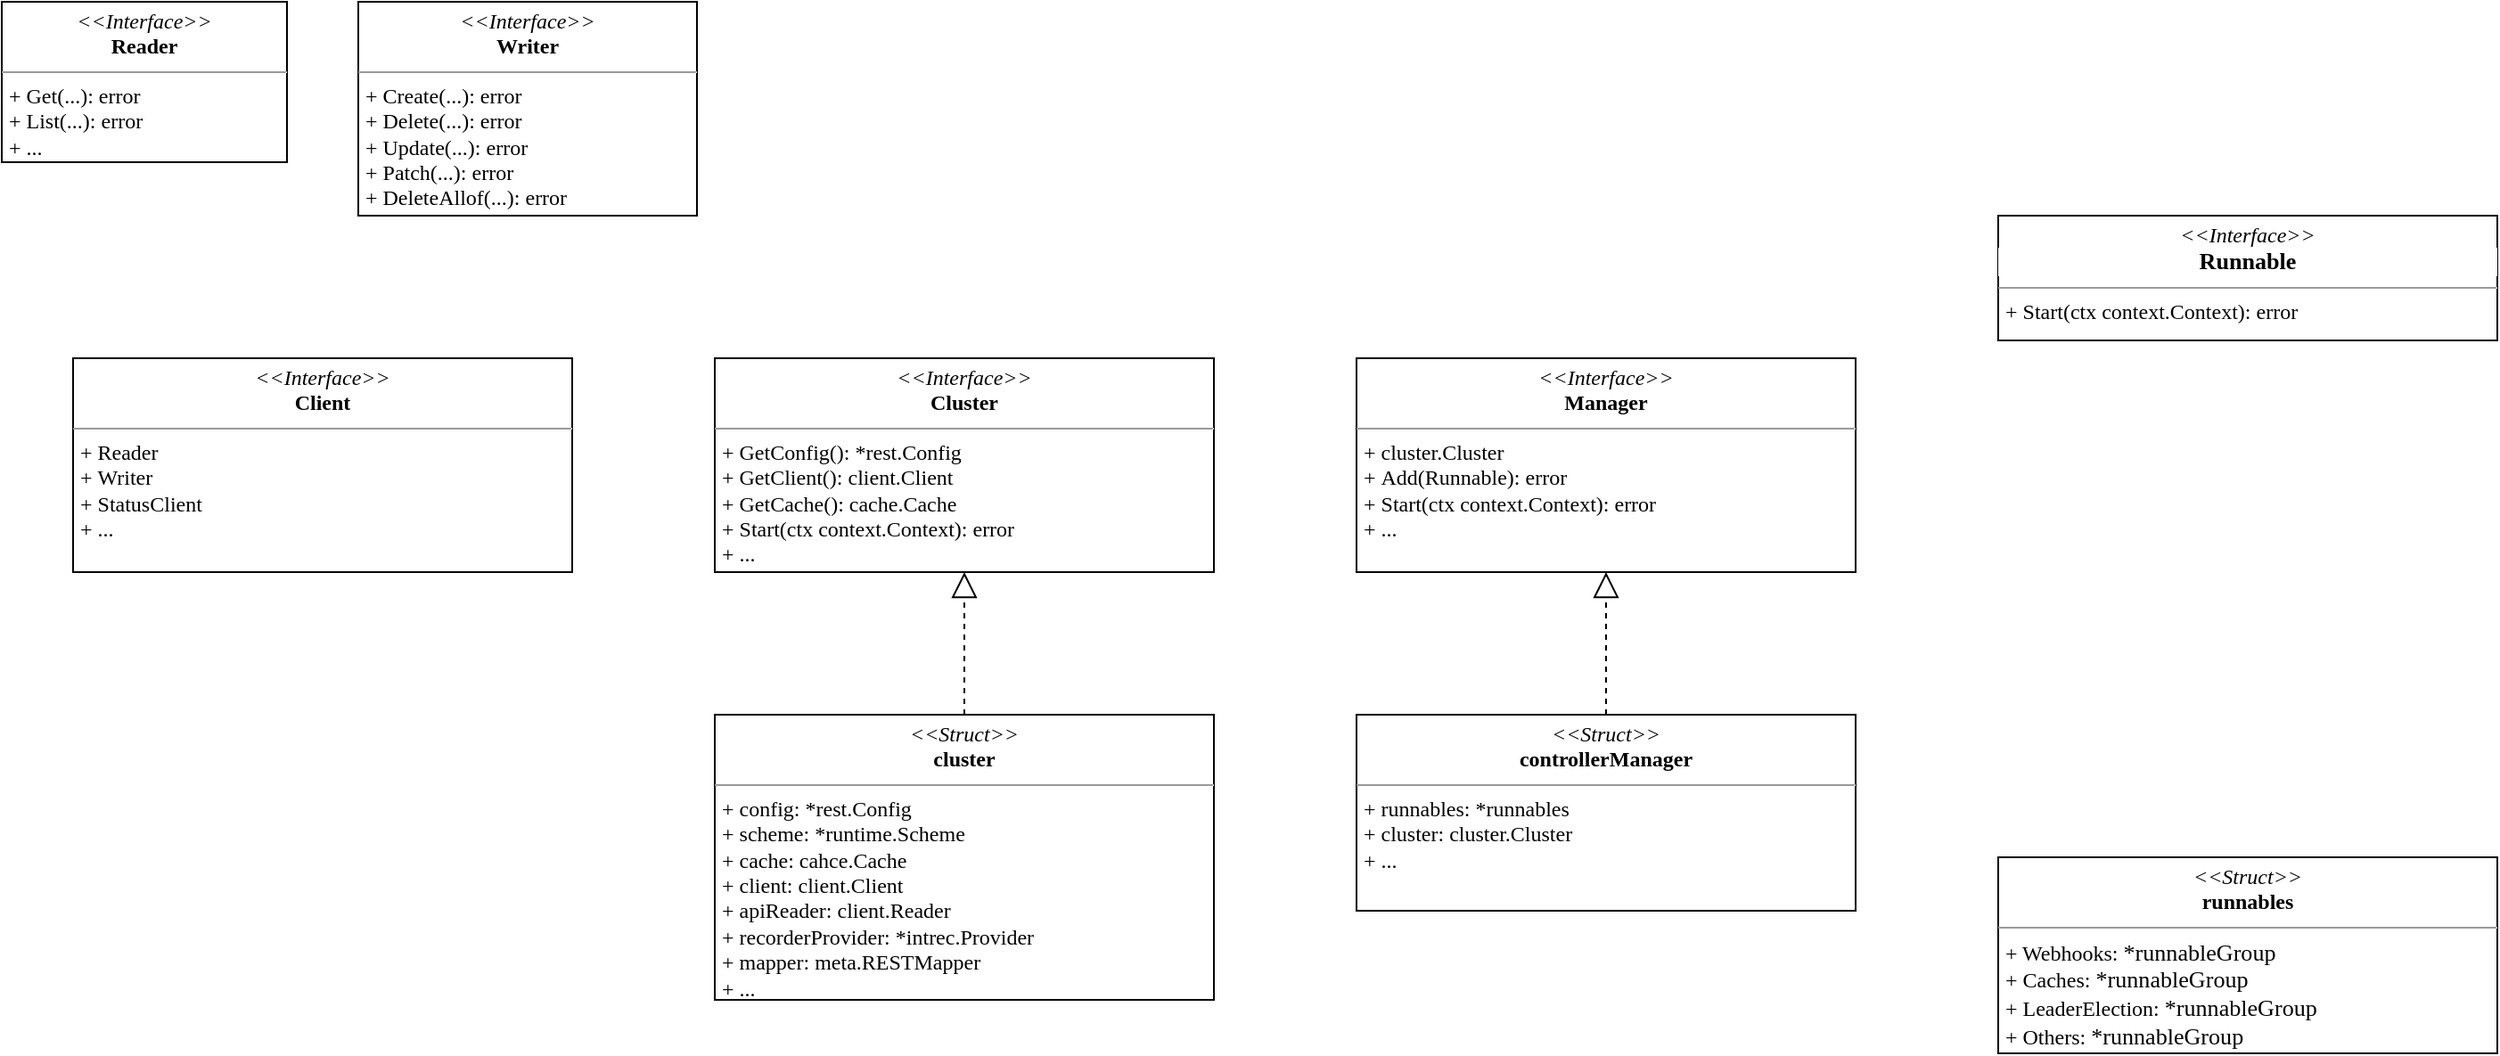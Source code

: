 <mxfile version="17.2.4" type="github">
  <diagram id="H_ioEES7vWCsqqMW2Ptc" name="Page-1">
    <mxGraphModel dx="2249" dy="1963" grid="1" gridSize="10" guides="1" tooltips="1" connect="1" arrows="1" fold="1" page="1" pageScale="1" pageWidth="827" pageHeight="1169" math="0" shadow="0">
      <root>
        <mxCell id="0" />
        <mxCell id="1" parent="0" />
        <mxCell id="Hi7X-ocCdE_USJ45hYvA-24" value="&lt;p style=&quot;margin: 0px ; margin-top: 4px ; text-align: center&quot;&gt;&lt;i&gt;&amp;lt;&amp;lt;Interface&amp;gt;&amp;gt;&lt;/i&gt;&lt;br&gt;&lt;b&gt;Manager&lt;/b&gt;&lt;/p&gt;&lt;hr size=&quot;1&quot;&gt;&lt;p style=&quot;margin: 0px ; margin-left: 4px&quot;&gt;&lt;span style=&quot;&quot;&gt;+&amp;nbsp;cluster.Cluster&lt;/span&gt;&lt;span style=&quot;&quot;&gt;&lt;br&gt;&lt;/span&gt;&lt;/p&gt;&lt;p style=&quot;margin: 0px ; margin-left: 4px&quot;&gt;&lt;span style=&quot;&quot;&gt;+&amp;nbsp;Add(Runnable): error&lt;/span&gt;&lt;br&gt;&lt;span style=&quot;&quot;&gt;+&amp;nbsp;Start(ctx context.Context): error&lt;/span&gt;&lt;br&gt;&lt;/p&gt;&lt;p style=&quot;margin: 0px ; margin-left: 4px&quot;&gt;&lt;span style=&quot;&quot;&gt;+ ...&lt;/span&gt;&lt;/p&gt;" style="verticalAlign=top;align=left;overflow=fill;fontSize=12;fontFamily=Lucida Console;html=1;" vertex="1" parent="1">
          <mxGeometry x="160" y="-40" width="280" height="120" as="geometry" />
        </mxCell>
        <mxCell id="Hi7X-ocCdE_USJ45hYvA-25" value="&lt;p style=&quot;margin: 0px ; margin-top: 4px ; text-align: center&quot;&gt;&lt;i&gt;&amp;lt;&amp;lt;Interface&amp;gt;&amp;gt;&lt;/i&gt;&lt;br&gt;&lt;b&gt;Cluster&lt;/b&gt;&lt;/p&gt;&lt;hr size=&quot;1&quot;&gt;&lt;p style=&quot;margin: 0px ; margin-left: 4px&quot;&gt;&lt;span style=&quot;&quot;&gt;+&amp;nbsp;GetConfig():&amp;nbsp;*rest.Config&lt;/span&gt;&lt;span style=&quot;&quot;&gt;&lt;br&gt;&lt;/span&gt;&lt;/p&gt;&lt;p style=&quot;margin: 0px ; margin-left: 4px&quot;&gt;&lt;span style=&quot;&quot;&gt;+&amp;nbsp;GetClient():&amp;nbsp;client.Client&lt;/span&gt;&lt;/p&gt;&lt;p style=&quot;margin: 0px ; margin-left: 4px&quot;&gt;&lt;span style=&quot;&quot;&gt;+&amp;nbsp;GetCache(): cache.Cache&lt;/span&gt;&lt;br&gt;&lt;span style=&quot;&quot;&gt;+&amp;nbsp;Start(ctx context.Context): error&lt;/span&gt;&lt;br&gt;&lt;/p&gt;&lt;p style=&quot;margin: 0px ; margin-left: 4px&quot;&gt;&lt;span style=&quot;&quot;&gt;+ ...&lt;/span&gt;&lt;/p&gt;" style="verticalAlign=top;align=left;overflow=fill;fontSize=12;fontFamily=Lucida Console;html=1;" vertex="1" parent="1">
          <mxGeometry x="-200" y="-40" width="280" height="120" as="geometry" />
        </mxCell>
        <mxCell id="Hi7X-ocCdE_USJ45hYvA-26" value="&lt;p style=&quot;margin: 0px ; margin-top: 4px ; text-align: center&quot;&gt;&lt;i&gt;&amp;lt;&amp;lt;Interface&amp;gt;&amp;gt;&lt;/i&gt;&lt;br&gt;&lt;/p&gt;&lt;div style=&quot;text-align: center ; background-color: rgb(255 , 255 , 255) ; font-size: 9.8pt&quot;&gt;&lt;b&gt;Runnable&lt;/b&gt;&lt;/div&gt;&lt;hr size=&quot;1&quot;&gt;&lt;p style=&quot;margin: 0px ; margin-left: 4px&quot;&gt;&lt;span&gt;+&amp;nbsp;&lt;/span&gt;&lt;span&gt;Start(ctx context.Context): error&lt;/span&gt;&lt;/p&gt;" style="verticalAlign=top;align=left;overflow=fill;fontSize=12;fontFamily=Lucida Console;html=1;" vertex="1" parent="1">
          <mxGeometry x="520" y="-120" width="280" height="70" as="geometry" />
        </mxCell>
        <mxCell id="Hi7X-ocCdE_USJ45hYvA-34" value="&lt;p style=&quot;margin: 0px ; margin-top: 4px ; text-align: center&quot;&gt;&lt;i&gt;&amp;lt;&amp;lt;Struct&amp;gt;&amp;gt;&lt;/i&gt;&lt;br&gt;&lt;b&gt;controllerManager&lt;/b&gt;&lt;/p&gt;&lt;hr size=&quot;1&quot;&gt;&lt;p style=&quot;margin: 0px ; margin-left: 4px&quot;&gt;&lt;span&gt;+ runnables: *runnables&lt;/span&gt;&lt;/p&gt;&lt;p style=&quot;margin: 0px ; margin-left: 4px&quot;&gt;&lt;span&gt;+ cluster: cluster.Cluster&lt;/span&gt;&lt;/p&gt;&lt;p style=&quot;margin: 0px ; margin-left: 4px&quot;&gt;&lt;span&gt;+ ...&lt;/span&gt;&lt;/p&gt;" style="verticalAlign=top;align=left;overflow=fill;fontSize=12;fontFamily=Lucida Console;html=1;" vertex="1" parent="1">
          <mxGeometry x="160" y="160" width="280" height="110" as="geometry" />
        </mxCell>
        <mxCell id="Hi7X-ocCdE_USJ45hYvA-35" value="&lt;p style=&quot;margin: 0px ; margin-top: 4px ; text-align: center&quot;&gt;&lt;i&gt;&amp;lt;&amp;lt;Struct&amp;gt;&amp;gt;&lt;/i&gt;&lt;br&gt;&lt;b&gt;runnables&lt;/b&gt;&lt;/p&gt;&lt;hr size=&quot;1&quot;&gt;&lt;p style=&quot;margin: 0px ; margin-left: 4px&quot;&gt;&lt;span&gt;+ Webhooks:&amp;nbsp;&lt;/span&gt;&lt;span style=&quot;background-color: rgb(255 , 255 , 255) ; font-size: 9.8pt&quot;&gt;*runnableGroup&lt;/span&gt;&lt;/p&gt;&lt;p style=&quot;margin: 0px ; margin-left: 4px&quot;&gt;+ Caches:&amp;nbsp;&lt;span style=&quot;background-color: rgb(255 , 255 , 255) ; font-size: 9.8pt&quot;&gt;*runnableGroup&lt;/span&gt;&lt;span&gt;&lt;br&gt;&lt;/span&gt;&lt;/p&gt;&lt;p style=&quot;margin: 0px ; margin-left: 4px&quot;&gt;+ LeaderElection:&amp;nbsp;&lt;span style=&quot;background-color: rgb(255 , 255 , 255) ; font-size: 9.8pt&quot;&gt;*runnableGroup&lt;/span&gt;&lt;span style=&quot;background-color: rgb(255 , 255 , 255) ; font-size: 9.8pt&quot;&gt;&lt;br&gt;&lt;/span&gt;&lt;/p&gt;&lt;p style=&quot;margin: 0px ; margin-left: 4px&quot;&gt;+ Others:&amp;nbsp;&lt;span style=&quot;background-color: rgb(255 , 255 , 255) ; font-size: 9.8pt&quot;&gt;*runnableGroup&lt;/span&gt;&lt;/p&gt;" style="verticalAlign=top;align=left;overflow=fill;fontSize=12;fontFamily=Lucida Console;html=1;" vertex="1" parent="1">
          <mxGeometry x="520" y="240" width="280" height="110" as="geometry" />
        </mxCell>
        <mxCell id="Hi7X-ocCdE_USJ45hYvA-36" value="&lt;p style=&quot;margin: 0px ; margin-top: 4px ; text-align: center&quot;&gt;&lt;i&gt;&amp;lt;&amp;lt;Struct&amp;gt;&amp;gt;&lt;/i&gt;&lt;br&gt;&lt;b&gt;cluster&lt;/b&gt;&lt;/p&gt;&lt;hr size=&quot;1&quot;&gt;&lt;p style=&quot;margin: 0px ; margin-left: 4px&quot;&gt;&lt;span&gt;+ config: *rest.Config&lt;/span&gt;&lt;/p&gt;&lt;p style=&quot;margin: 0px ; margin-left: 4px&quot;&gt;&lt;span&gt;+ scheme: *runtime.Scheme&lt;/span&gt;&lt;/p&gt;&lt;p style=&quot;margin: 0px ; margin-left: 4px&quot;&gt;&lt;span&gt;+ cache: cahce.Cache&lt;/span&gt;&lt;/p&gt;&lt;p style=&quot;margin: 0px ; margin-left: 4px&quot;&gt;&lt;span&gt;+ client: client.Client&lt;/span&gt;&lt;/p&gt;&lt;p style=&quot;margin: 0px ; margin-left: 4px&quot;&gt;&lt;span&gt;+ apiReader: client.Reader&lt;/span&gt;&lt;/p&gt;&lt;p style=&quot;margin: 0px ; margin-left: 4px&quot;&gt;&lt;span&gt;+ recorderProvider: *intrec.Provider&lt;/span&gt;&lt;/p&gt;&lt;p style=&quot;margin: 0px ; margin-left: 4px&quot;&gt;&lt;span&gt;+ mapper: meta.RESTMapper&lt;/span&gt;&lt;/p&gt;&lt;p style=&quot;margin: 0px ; margin-left: 4px&quot;&gt;&lt;span&gt;+ ...&lt;/span&gt;&lt;/p&gt;" style="verticalAlign=top;align=left;overflow=fill;fontSize=12;fontFamily=Lucida Console;html=1;" vertex="1" parent="1">
          <mxGeometry x="-200" y="160" width="280" height="160" as="geometry" />
        </mxCell>
        <mxCell id="Hi7X-ocCdE_USJ45hYvA-37" value="" style="endArrow=block;dashed=1;endFill=0;endSize=12;html=1;rounded=0;fontFamily=Lucida Console;entryX=0.5;entryY=1;entryDx=0;entryDy=0;exitX=0.5;exitY=0;exitDx=0;exitDy=0;" edge="1" parent="1" source="Hi7X-ocCdE_USJ45hYvA-36" target="Hi7X-ocCdE_USJ45hYvA-25">
          <mxGeometry width="160" relative="1" as="geometry">
            <mxPoint x="-110" y="190" as="sourcePoint" />
            <mxPoint x="50" y="190" as="targetPoint" />
          </mxGeometry>
        </mxCell>
        <mxCell id="Hi7X-ocCdE_USJ45hYvA-38" value="" style="endArrow=block;dashed=1;endFill=0;endSize=12;html=1;rounded=0;fontFamily=Lucida Console;entryX=0.5;entryY=1;entryDx=0;entryDy=0;exitX=0.5;exitY=0;exitDx=0;exitDy=0;" edge="1" parent="1" source="Hi7X-ocCdE_USJ45hYvA-34" target="Hi7X-ocCdE_USJ45hYvA-24">
          <mxGeometry width="160" relative="1" as="geometry">
            <mxPoint x="-50" y="170" as="sourcePoint" />
            <mxPoint x="-50" y="90" as="targetPoint" />
          </mxGeometry>
        </mxCell>
        <mxCell id="Hi7X-ocCdE_USJ45hYvA-39" value="&lt;p style=&quot;margin: 0px ; margin-top: 4px ; text-align: center&quot;&gt;&lt;i&gt;&amp;lt;&amp;lt;Interface&amp;gt;&amp;gt;&lt;/i&gt;&lt;br&gt;&lt;b&gt;Client&lt;/b&gt;&lt;/p&gt;&lt;hr size=&quot;1&quot;&gt;&lt;p style=&quot;margin: 0px ; margin-left: 4px&quot;&gt;&lt;span&gt;+&amp;nbsp;Reader&lt;/span&gt;&lt;span&gt;&lt;br&gt;&lt;/span&gt;&lt;/p&gt;&lt;p style=&quot;margin: 0px ; margin-left: 4px&quot;&gt;&lt;span&gt;+&amp;nbsp;Writer&lt;/span&gt;&lt;/p&gt;&lt;p style=&quot;margin: 0px ; margin-left: 4px&quot;&gt;&lt;span&gt;+&amp;nbsp;StatusClient&lt;/span&gt;&lt;br&gt;&lt;/p&gt;&lt;p style=&quot;margin: 0px ; margin-left: 4px&quot;&gt;&lt;span&gt;+ ...&lt;/span&gt;&lt;/p&gt;" style="verticalAlign=top;align=left;overflow=fill;fontSize=12;fontFamily=Lucida Console;html=1;" vertex="1" parent="1">
          <mxGeometry x="-560" y="-40" width="280" height="120" as="geometry" />
        </mxCell>
        <mxCell id="Hi7X-ocCdE_USJ45hYvA-40" value="&lt;p style=&quot;margin: 0px ; margin-top: 4px ; text-align: center&quot;&gt;&lt;i&gt;&amp;lt;&amp;lt;Interface&amp;gt;&amp;gt;&lt;/i&gt;&lt;br&gt;&lt;b&gt;Reader&lt;/b&gt;&lt;/p&gt;&lt;hr size=&quot;1&quot;&gt;&lt;p style=&quot;margin: 0px ; margin-left: 4px&quot;&gt;&lt;span&gt;+ Get(...): error&lt;/span&gt;&lt;span&gt;&lt;br&gt;&lt;/span&gt;&lt;/p&gt;&lt;p style=&quot;margin: 0px ; margin-left: 4px&quot;&gt;&lt;span&gt;+ List(...): error&lt;/span&gt;&lt;/p&gt;&lt;p style=&quot;margin: 0px ; margin-left: 4px&quot;&gt;&lt;span&gt;+ ...&lt;/span&gt;&lt;/p&gt;" style="verticalAlign=top;align=left;overflow=fill;fontSize=12;fontFamily=Lucida Console;html=1;" vertex="1" parent="1">
          <mxGeometry x="-600" y="-240" width="160" height="90" as="geometry" />
        </mxCell>
        <mxCell id="Hi7X-ocCdE_USJ45hYvA-41" value="&lt;p style=&quot;margin: 0px ; margin-top: 4px ; text-align: center&quot;&gt;&lt;i&gt;&amp;lt;&amp;lt;Interface&amp;gt;&amp;gt;&lt;/i&gt;&lt;br&gt;&lt;b&gt;Writer&lt;/b&gt;&lt;/p&gt;&lt;hr size=&quot;1&quot;&gt;&lt;p style=&quot;margin: 0px ; margin-left: 4px&quot;&gt;&lt;span&gt;+ Create(...): error&lt;/span&gt;&lt;span&gt;&lt;br&gt;&lt;/span&gt;&lt;/p&gt;&lt;p style=&quot;margin: 0px ; margin-left: 4px&quot;&gt;&lt;span&gt;+ Delete(...): error&lt;/span&gt;&lt;/p&gt;&lt;p style=&quot;margin: 0px ; margin-left: 4px&quot;&gt;&lt;span&gt;+ Update(...): error&lt;/span&gt;&lt;/p&gt;&lt;p style=&quot;margin: 0px ; margin-left: 4px&quot;&gt;+ Patch(...): error&lt;/p&gt;&lt;p style=&quot;margin: 0px ; margin-left: 4px&quot;&gt;+ DeleteAllof(...): error&lt;br&gt;&lt;/p&gt;" style="verticalAlign=top;align=left;overflow=fill;fontSize=12;fontFamily=Lucida Console;html=1;" vertex="1" parent="1">
          <mxGeometry x="-400" y="-240" width="190" height="120" as="geometry" />
        </mxCell>
      </root>
    </mxGraphModel>
  </diagram>
</mxfile>
